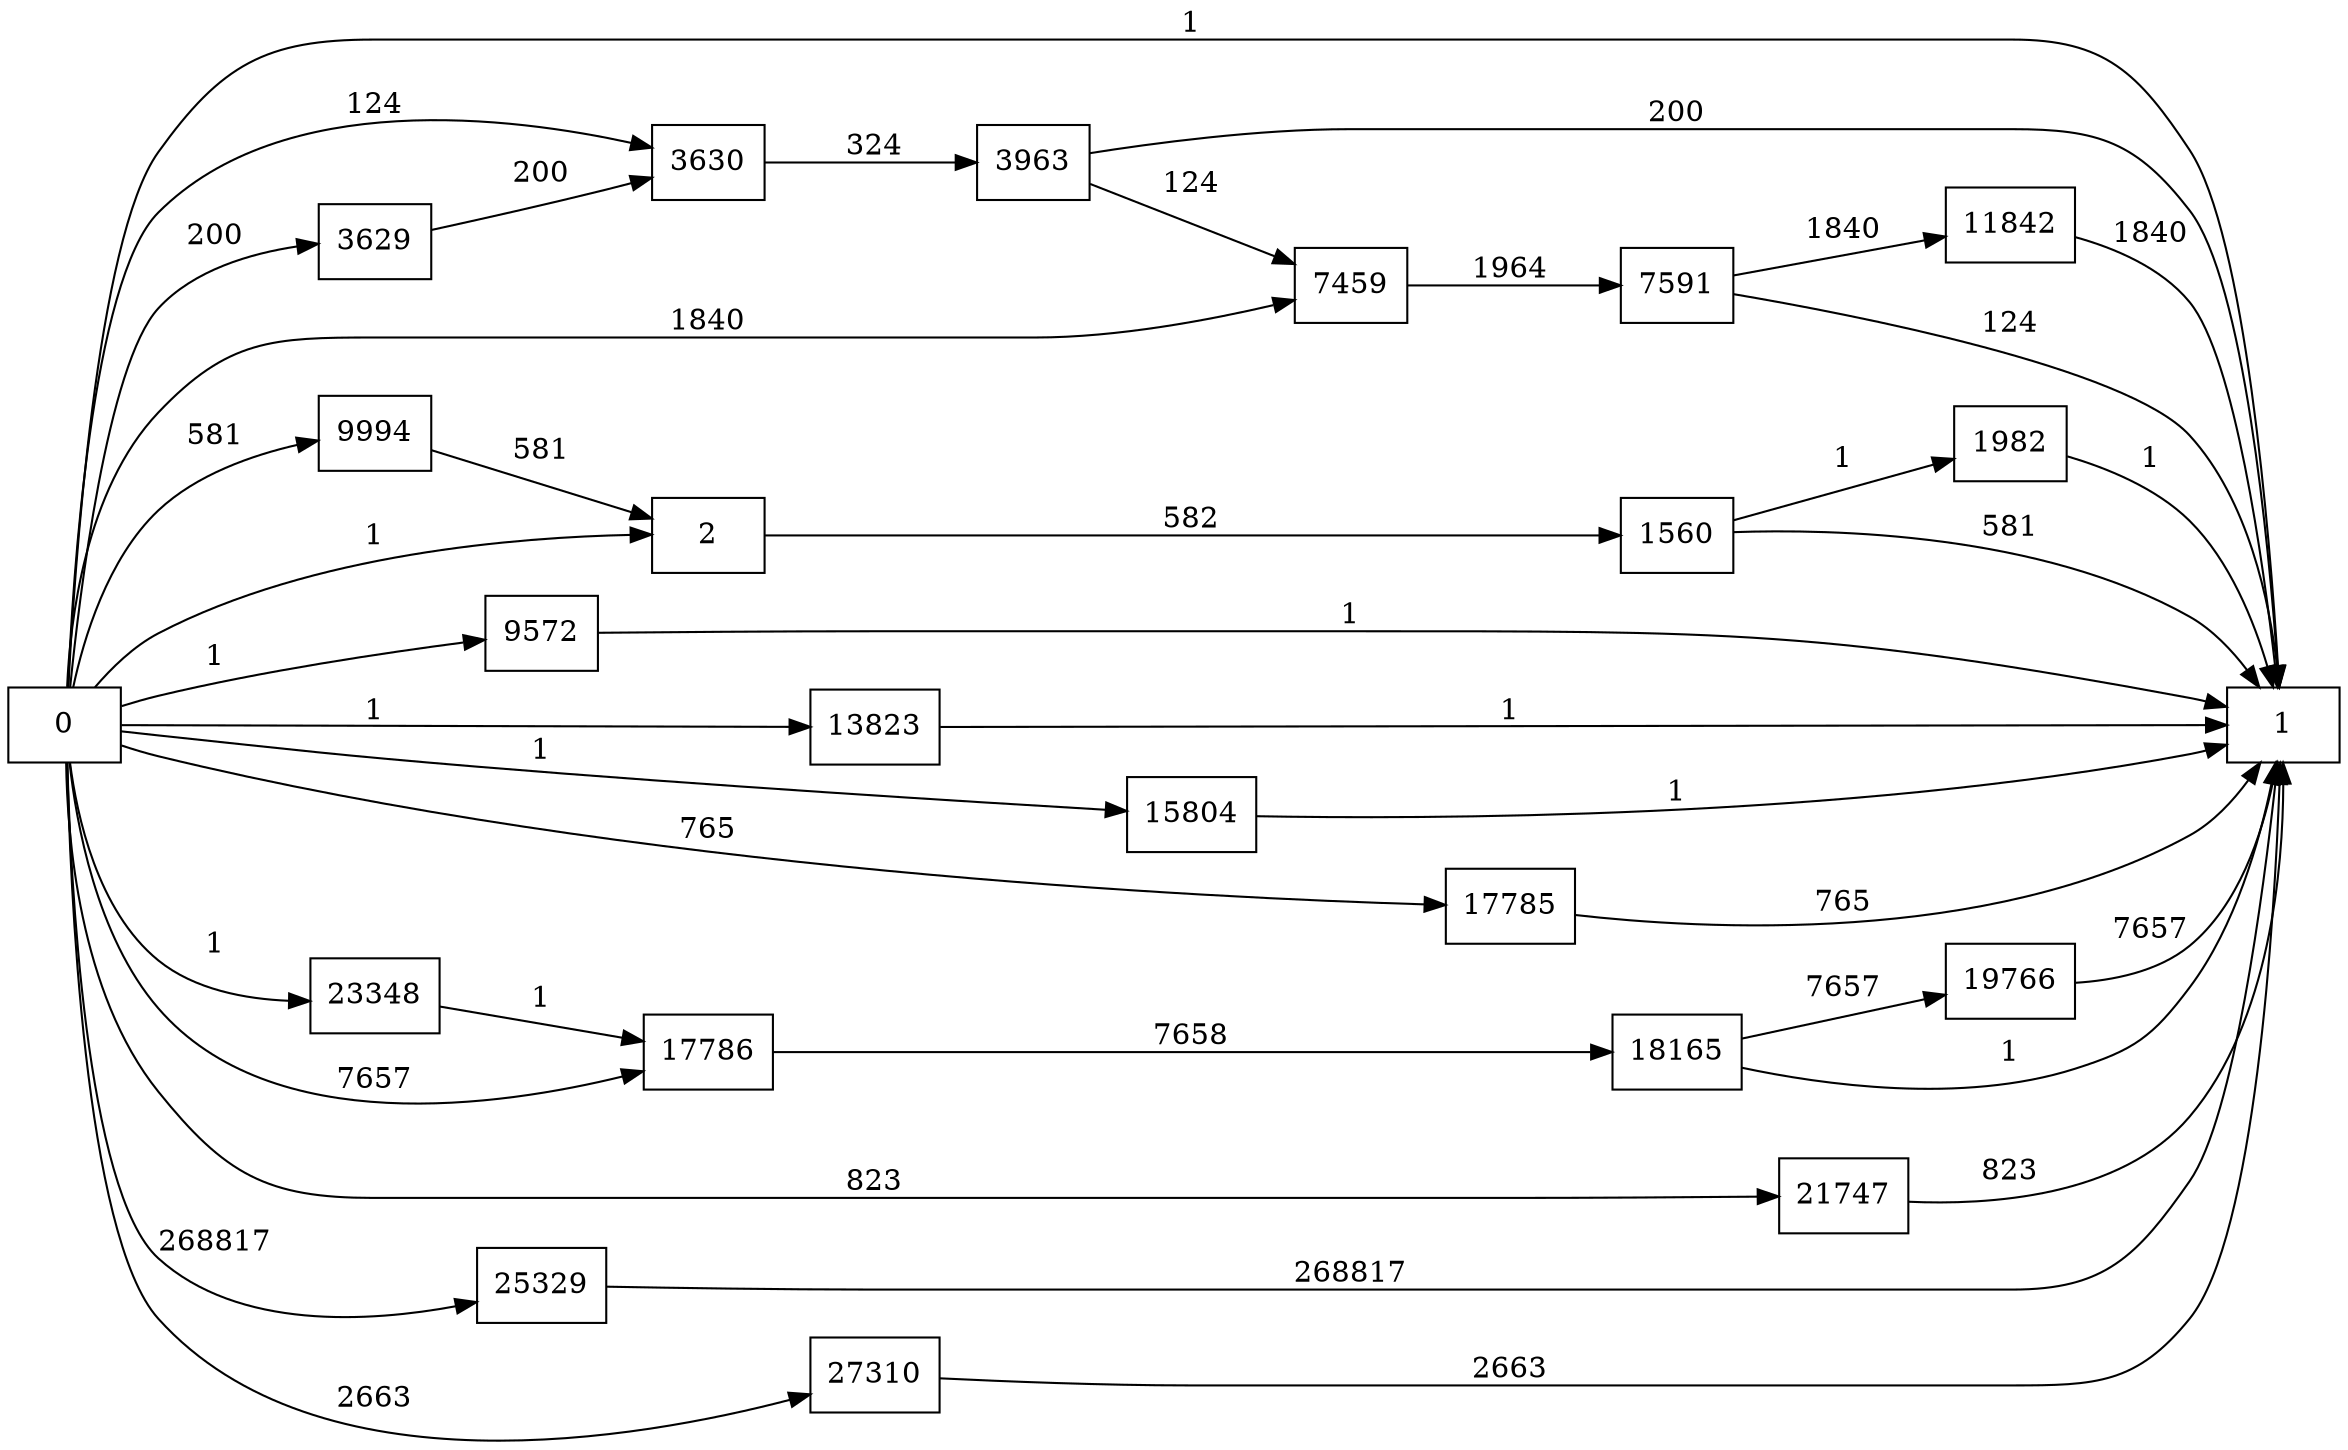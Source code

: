 digraph {
	graph [rankdir=LR]
	node [shape=rectangle]
	2 -> 1560 [label=582]
	1560 -> 1 [label=581]
	1560 -> 1982 [label=1]
	1982 -> 1 [label=1]
	3629 -> 3630 [label=200]
	3630 -> 3963 [label=324]
	3963 -> 1 [label=200]
	3963 -> 7459 [label=124]
	7459 -> 7591 [label=1964]
	7591 -> 1 [label=124]
	7591 -> 11842 [label=1840]
	9572 -> 1 [label=1]
	9994 -> 2 [label=581]
	11842 -> 1 [label=1840]
	13823 -> 1 [label=1]
	15804 -> 1 [label=1]
	17785 -> 1 [label=765]
	17786 -> 18165 [label=7658]
	18165 -> 1 [label=1]
	18165 -> 19766 [label=7657]
	19766 -> 1 [label=7657]
	21747 -> 1 [label=823]
	23348 -> 17786 [label=1]
	25329 -> 1 [label=268817]
	27310 -> 1 [label=2663]
	0 -> 2 [label=1]
	0 -> 3630 [label=124]
	0 -> 17786 [label=7657]
	0 -> 3629 [label=200]
	0 -> 1 [label=1]
	0 -> 9572 [label=1]
	0 -> 9994 [label=581]
	0 -> 7459 [label=1840]
	0 -> 13823 [label=1]
	0 -> 15804 [label=1]
	0 -> 17785 [label=765]
	0 -> 21747 [label=823]
	0 -> 23348 [label=1]
	0 -> 25329 [label=268817]
	0 -> 27310 [label=2663]
}
